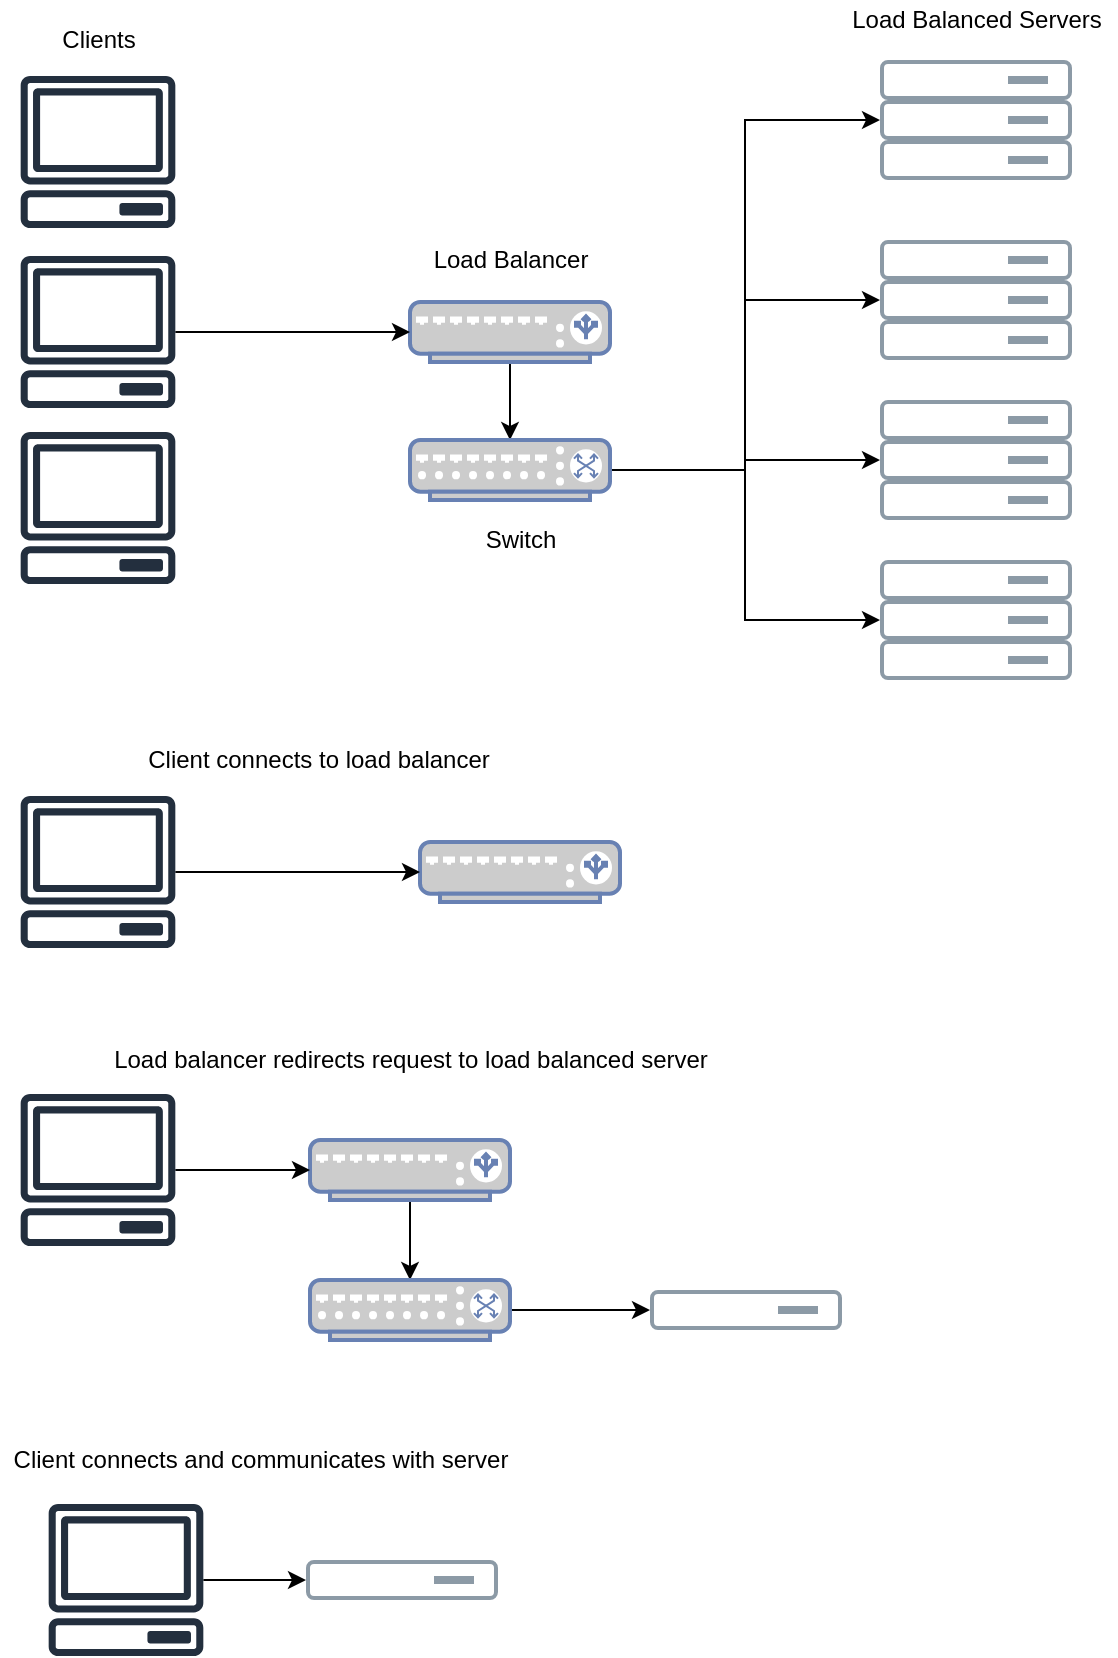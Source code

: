 <mxfile version="12.7.9" type="device"><diagram id="oxlWdZ1Wgf-a2lXENGHR" name="Page-1"><mxGraphModel dx="1038" dy="536" grid="1" gridSize="10" guides="1" tooltips="1" connect="1" arrows="1" fold="1" page="1" pageScale="1" pageWidth="850" pageHeight="1100" math="0" shadow="0"><root><mxCell id="0"/><mxCell id="1" parent="0"/><mxCell id="ephU9o722yOUQ_XJAKYE-12" style="edgeStyle=orthogonalEdgeStyle;rounded=0;orthogonalLoop=1;jettySize=auto;html=1;exitX=0.5;exitY=1;exitDx=0;exitDy=0;exitPerimeter=0;entryX=0.5;entryY=0;entryDx=0;entryDy=0;entryPerimeter=0;" edge="1" parent="1" source="ib0dohJH-NTCxlPN1ByT-19" target="ib0dohJH-NTCxlPN1ByT-20"><mxGeometry relative="1" as="geometry"/></mxCell><mxCell id="ib0dohJH-NTCxlPN1ByT-19" value="" style="fontColor=#0066CC;verticalAlign=top;verticalLabelPosition=bottom;labelPosition=center;align=center;html=1;outlineConnect=0;fillColor=#CCCCCC;strokeColor=#6881B3;gradientColor=none;gradientDirection=north;strokeWidth=2;shape=mxgraph.networks.load_balancer;" parent="1" vertex="1"><mxGeometry x="205" y="161" width="100" height="30" as="geometry"/></mxCell><mxCell id="ib0dohJH-NTCxlPN1ByT-23" style="edgeStyle=orthogonalEdgeStyle;rounded=0;orthogonalLoop=1;jettySize=auto;html=1;exitX=1;exitY=0.5;exitDx=0;exitDy=0;exitPerimeter=0;entryX=0;entryY=0.5;entryDx=0;entryDy=0;" parent="1" source="ib0dohJH-NTCxlPN1ByT-20" target="ib0dohJH-NTCxlPN1ByT-2" edge="1"><mxGeometry relative="1" as="geometry"/></mxCell><mxCell id="ib0dohJH-NTCxlPN1ByT-24" style="edgeStyle=orthogonalEdgeStyle;rounded=0;orthogonalLoop=1;jettySize=auto;html=1;exitX=1;exitY=0.5;exitDx=0;exitDy=0;exitPerimeter=0;entryX=0;entryY=0.5;entryDx=0;entryDy=0;" parent="1" source="ib0dohJH-NTCxlPN1ByT-20" target="ib0dohJH-NTCxlPN1ByT-8" edge="1"><mxGeometry relative="1" as="geometry"/></mxCell><mxCell id="ib0dohJH-NTCxlPN1ByT-25" style="edgeStyle=orthogonalEdgeStyle;rounded=0;orthogonalLoop=1;jettySize=auto;html=1;exitX=1;exitY=0.5;exitDx=0;exitDy=0;exitPerimeter=0;entryX=0;entryY=0.5;entryDx=0;entryDy=0;" parent="1" source="ib0dohJH-NTCxlPN1ByT-20" target="ib0dohJH-NTCxlPN1ByT-14" edge="1"><mxGeometry relative="1" as="geometry"/></mxCell><mxCell id="ib0dohJH-NTCxlPN1ByT-26" style="edgeStyle=orthogonalEdgeStyle;rounded=0;orthogonalLoop=1;jettySize=auto;html=1;exitX=1;exitY=0.5;exitDx=0;exitDy=0;exitPerimeter=0;entryX=0;entryY=0.5;entryDx=0;entryDy=0;" parent="1" source="ib0dohJH-NTCxlPN1ByT-20" target="ib0dohJH-NTCxlPN1ByT-17" edge="1"><mxGeometry relative="1" as="geometry"/></mxCell><mxCell id="ib0dohJH-NTCxlPN1ByT-20" value="" style="fontColor=#0066CC;verticalAlign=top;verticalLabelPosition=bottom;labelPosition=center;align=center;html=1;outlineConnect=0;fillColor=#CCCCCC;strokeColor=#6881B3;gradientColor=none;gradientDirection=north;strokeWidth=2;shape=mxgraph.networks.switch;" parent="1" vertex="1"><mxGeometry x="205" y="230" width="100" height="30" as="geometry"/></mxCell><mxCell id="ephU9o722yOUQ_XJAKYE-5" value="" style="group" vertex="1" connectable="0" parent="1"><mxGeometry x="440" y="40" width="96" height="60" as="geometry"/></mxCell><mxCell id="ib0dohJH-NTCxlPN1ByT-1" value="" style="aspect=fixed;perimeter=ellipsePerimeter;html=1;align=center;fontSize=12;verticalAlign=top;fontColor=#364149;shadow=0;dashed=0;image;image=img/lib/cumulus/server_bare_metal.svg;" parent="ephU9o722yOUQ_XJAKYE-5" vertex="1"><mxGeometry width="96" height="20" as="geometry"/></mxCell><mxCell id="ib0dohJH-NTCxlPN1ByT-2" value="" style="aspect=fixed;perimeter=ellipsePerimeter;html=1;align=center;fontSize=12;verticalAlign=top;fontColor=#364149;shadow=0;dashed=0;image;image=img/lib/cumulus/server_bare_metal.svg;" parent="ephU9o722yOUQ_XJAKYE-5" vertex="1"><mxGeometry y="20" width="96" height="20" as="geometry"/></mxCell><mxCell id="ib0dohJH-NTCxlPN1ByT-3" value="" style="aspect=fixed;perimeter=ellipsePerimeter;html=1;align=center;fontSize=12;verticalAlign=top;fontColor=#364149;shadow=0;dashed=0;image;image=img/lib/cumulus/server_bare_metal.svg;" parent="ephU9o722yOUQ_XJAKYE-5" vertex="1"><mxGeometry y="40" width="96" height="20" as="geometry"/></mxCell><mxCell id="ephU9o722yOUQ_XJAKYE-6" value="" style="group" vertex="1" connectable="0" parent="1"><mxGeometry x="440" y="130" width="96" height="60" as="geometry"/></mxCell><mxCell id="ib0dohJH-NTCxlPN1ByT-7" value="" style="aspect=fixed;perimeter=ellipsePerimeter;html=1;align=center;fontSize=12;verticalAlign=top;fontColor=#364149;shadow=0;dashed=0;image;image=img/lib/cumulus/server_bare_metal.svg;" parent="ephU9o722yOUQ_XJAKYE-6" vertex="1"><mxGeometry width="96" height="20" as="geometry"/></mxCell><mxCell id="ib0dohJH-NTCxlPN1ByT-8" value="" style="aspect=fixed;perimeter=ellipsePerimeter;html=1;align=center;fontSize=12;verticalAlign=top;fontColor=#364149;shadow=0;dashed=0;image;image=img/lib/cumulus/server_bare_metal.svg;" parent="ephU9o722yOUQ_XJAKYE-6" vertex="1"><mxGeometry y="20" width="96" height="20" as="geometry"/></mxCell><mxCell id="ib0dohJH-NTCxlPN1ByT-9" value="" style="aspect=fixed;perimeter=ellipsePerimeter;html=1;align=center;fontSize=12;verticalAlign=top;fontColor=#364149;shadow=0;dashed=0;image;image=img/lib/cumulus/server_bare_metal.svg;" parent="ephU9o722yOUQ_XJAKYE-6" vertex="1"><mxGeometry y="40" width="96" height="20" as="geometry"/></mxCell><mxCell id="ephU9o722yOUQ_XJAKYE-7" value="" style="group" vertex="1" connectable="0" parent="1"><mxGeometry x="440" y="210" width="96" height="60" as="geometry"/></mxCell><mxCell id="ib0dohJH-NTCxlPN1ByT-13" value="" style="aspect=fixed;perimeter=ellipsePerimeter;html=1;align=center;fontSize=12;verticalAlign=top;fontColor=#364149;shadow=0;dashed=0;image;image=img/lib/cumulus/server_bare_metal.svg;" parent="ephU9o722yOUQ_XJAKYE-7" vertex="1"><mxGeometry width="96" height="20" as="geometry"/></mxCell><mxCell id="ib0dohJH-NTCxlPN1ByT-14" value="" style="aspect=fixed;perimeter=ellipsePerimeter;html=1;align=center;fontSize=12;verticalAlign=top;fontColor=#364149;shadow=0;dashed=0;image;image=img/lib/cumulus/server_bare_metal.svg;" parent="ephU9o722yOUQ_XJAKYE-7" vertex="1"><mxGeometry y="20" width="96" height="20" as="geometry"/></mxCell><mxCell id="ib0dohJH-NTCxlPN1ByT-15" value="" style="aspect=fixed;perimeter=ellipsePerimeter;html=1;align=center;fontSize=12;verticalAlign=top;fontColor=#364149;shadow=0;dashed=0;image;image=img/lib/cumulus/server_bare_metal.svg;" parent="ephU9o722yOUQ_XJAKYE-7" vertex="1"><mxGeometry y="40" width="96" height="20" as="geometry"/></mxCell><mxCell id="ephU9o722yOUQ_XJAKYE-8" value="" style="group" vertex="1" connectable="0" parent="1"><mxGeometry x="440" y="290" width="96" height="60" as="geometry"/></mxCell><mxCell id="ib0dohJH-NTCxlPN1ByT-16" value="" style="aspect=fixed;perimeter=ellipsePerimeter;html=1;align=center;fontSize=12;verticalAlign=top;fontColor=#364149;shadow=0;dashed=0;image;image=img/lib/cumulus/server_bare_metal.svg;" parent="ephU9o722yOUQ_XJAKYE-8" vertex="1"><mxGeometry width="96" height="20" as="geometry"/></mxCell><mxCell id="ib0dohJH-NTCxlPN1ByT-17" value="" style="aspect=fixed;perimeter=ellipsePerimeter;html=1;align=center;fontSize=12;verticalAlign=top;fontColor=#364149;shadow=0;dashed=0;image;image=img/lib/cumulus/server_bare_metal.svg;" parent="ephU9o722yOUQ_XJAKYE-8" vertex="1"><mxGeometry y="20" width="96" height="20" as="geometry"/></mxCell><mxCell id="ib0dohJH-NTCxlPN1ByT-18" value="" style="aspect=fixed;perimeter=ellipsePerimeter;html=1;align=center;fontSize=12;verticalAlign=top;fontColor=#364149;shadow=0;dashed=0;image;image=img/lib/cumulus/server_bare_metal.svg;" parent="ephU9o722yOUQ_XJAKYE-8" vertex="1"><mxGeometry y="40" width="96" height="20" as="geometry"/></mxCell><mxCell id="ephU9o722yOUQ_XJAKYE-10" style="edgeStyle=orthogonalEdgeStyle;rounded=0;orthogonalLoop=1;jettySize=auto;html=1;entryX=0;entryY=0.5;entryDx=0;entryDy=0;entryPerimeter=0;" edge="1" parent="1" source="ephU9o722yOUQ_XJAKYE-2" target="ib0dohJH-NTCxlPN1ByT-19"><mxGeometry relative="1" as="geometry"/></mxCell><mxCell id="ephU9o722yOUQ_XJAKYE-11" value="" style="group" vertex="1" connectable="0" parent="1"><mxGeometry x="10" y="48" width="78" height="254" as="geometry"/></mxCell><mxCell id="ephU9o722yOUQ_XJAKYE-1" value="" style="outlineConnect=0;fontColor=#232F3E;gradientColor=none;fillColor=#232F3E;strokeColor=none;dashed=0;verticalLabelPosition=bottom;verticalAlign=top;align=center;html=1;fontSize=12;fontStyle=0;aspect=fixed;pointerEvents=1;shape=mxgraph.aws4.client;" vertex="1" parent="ephU9o722yOUQ_XJAKYE-11"><mxGeometry width="78" height="76" as="geometry"/></mxCell><mxCell id="ephU9o722yOUQ_XJAKYE-2" value="" style="outlineConnect=0;fontColor=#232F3E;gradientColor=none;fillColor=#232F3E;strokeColor=none;dashed=0;verticalLabelPosition=bottom;verticalAlign=top;align=center;html=1;fontSize=12;fontStyle=0;aspect=fixed;pointerEvents=1;shape=mxgraph.aws4.client;" vertex="1" parent="ephU9o722yOUQ_XJAKYE-11"><mxGeometry y="90" width="78" height="76" as="geometry"/></mxCell><mxCell id="ephU9o722yOUQ_XJAKYE-3" value="" style="outlineConnect=0;fontColor=#232F3E;gradientColor=none;fillColor=#232F3E;strokeColor=none;dashed=0;verticalLabelPosition=bottom;verticalAlign=top;align=center;html=1;fontSize=12;fontStyle=0;aspect=fixed;pointerEvents=1;shape=mxgraph.aws4.client;" vertex="1" parent="ephU9o722yOUQ_XJAKYE-11"><mxGeometry y="178" width="78" height="76" as="geometry"/></mxCell><mxCell id="ephU9o722yOUQ_XJAKYE-13" value="Clients" style="text;html=1;resizable=0;autosize=1;align=center;verticalAlign=middle;points=[];fillColor=none;strokeColor=none;rounded=0;" vertex="1" parent="1"><mxGeometry x="24" y="20" width="50" height="20" as="geometry"/></mxCell><mxCell id="ephU9o722yOUQ_XJAKYE-14" value="Load Balancer" style="text;html=1;resizable=0;autosize=1;align=center;verticalAlign=middle;points=[];fillColor=none;strokeColor=none;rounded=0;" vertex="1" parent="1"><mxGeometry x="210" y="130" width="90" height="20" as="geometry"/></mxCell><mxCell id="ephU9o722yOUQ_XJAKYE-15" value="Switch" style="text;html=1;resizable=0;autosize=1;align=center;verticalAlign=middle;points=[];fillColor=none;strokeColor=none;rounded=0;" vertex="1" parent="1"><mxGeometry x="235" y="270" width="50" height="20" as="geometry"/></mxCell><mxCell id="ephU9o722yOUQ_XJAKYE-18" value="Load Balanced Servers" style="text;html=1;resizable=0;autosize=1;align=center;verticalAlign=middle;points=[];fillColor=none;strokeColor=none;rounded=0;" vertex="1" parent="1"><mxGeometry x="418" y="10" width="140" height="20" as="geometry"/></mxCell><mxCell id="ephU9o722yOUQ_XJAKYE-21" value="" style="fontColor=#0066CC;verticalAlign=top;verticalLabelPosition=bottom;labelPosition=center;align=center;html=1;outlineConnect=0;fillColor=#CCCCCC;strokeColor=#6881B3;gradientColor=none;gradientDirection=north;strokeWidth=2;shape=mxgraph.networks.load_balancer;" vertex="1" parent="1"><mxGeometry x="210" y="431" width="100" height="30" as="geometry"/></mxCell><mxCell id="ephU9o722yOUQ_XJAKYE-22" style="edgeStyle=orthogonalEdgeStyle;rounded=0;orthogonalLoop=1;jettySize=auto;html=1;exitX=1;exitY=0.5;exitDx=0;exitDy=0;exitPerimeter=0;entryX=0;entryY=0.5;entryDx=0;entryDy=0;" edge="1" parent="1" target="ephU9o722yOUQ_XJAKYE-29"><mxGeometry relative="1" as="geometry"><mxPoint x="515" y="655" as="sourcePoint"/></mxGeometry></mxCell><mxCell id="ephU9o722yOUQ_XJAKYE-24" style="edgeStyle=orthogonalEdgeStyle;rounded=0;orthogonalLoop=1;jettySize=auto;html=1;exitX=1;exitY=0.5;exitDx=0;exitDy=0;exitPerimeter=0;entryX=0;entryY=0.5;entryDx=0;entryDy=0;" edge="1" parent="1" target="ephU9o722yOUQ_XJAKYE-37"><mxGeometry relative="1" as="geometry"><mxPoint x="515" y="655" as="sourcePoint"/></mxGeometry></mxCell><mxCell id="ephU9o722yOUQ_XJAKYE-25" style="edgeStyle=orthogonalEdgeStyle;rounded=0;orthogonalLoop=1;jettySize=auto;html=1;exitX=1;exitY=0.5;exitDx=0;exitDy=0;exitPerimeter=0;entryX=0;entryY=0.5;entryDx=0;entryDy=0;" edge="1" parent="1" target="ephU9o722yOUQ_XJAKYE-41"><mxGeometry relative="1" as="geometry"><mxPoint x="515" y="655" as="sourcePoint"/></mxGeometry></mxCell><mxCell id="ephU9o722yOUQ_XJAKYE-43" style="edgeStyle=orthogonalEdgeStyle;rounded=0;orthogonalLoop=1;jettySize=auto;html=1;entryX=0;entryY=0.5;entryDx=0;entryDy=0;entryPerimeter=0;" edge="1" parent="1" source="ephU9o722yOUQ_XJAKYE-46" target="ephU9o722yOUQ_XJAKYE-21"><mxGeometry relative="1" as="geometry"/></mxCell><mxCell id="ephU9o722yOUQ_XJAKYE-48" value="Client connects to load balancer" style="text;html=1;resizable=0;autosize=1;align=center;verticalAlign=middle;points=[];fillColor=none;strokeColor=none;rounded=0;" vertex="1" parent="1"><mxGeometry x="64" y="380" width="190" height="20" as="geometry"/></mxCell><mxCell id="ephU9o722yOUQ_XJAKYE-46" value="" style="outlineConnect=0;fontColor=#232F3E;gradientColor=none;fillColor=#232F3E;strokeColor=none;dashed=0;verticalLabelPosition=bottom;verticalAlign=top;align=center;html=1;fontSize=12;fontStyle=0;aspect=fixed;pointerEvents=1;shape=mxgraph.aws4.client;" vertex="1" parent="1"><mxGeometry x="10" y="408" width="78" height="76" as="geometry"/></mxCell><mxCell id="ephU9o722yOUQ_XJAKYE-52" style="edgeStyle=orthogonalEdgeStyle;rounded=0;orthogonalLoop=1;jettySize=auto;html=1;exitX=0.5;exitY=1;exitDx=0;exitDy=0;exitPerimeter=0;entryX=0.5;entryY=0;entryDx=0;entryDy=0;entryPerimeter=0;" edge="1" parent="1" source="ephU9o722yOUQ_XJAKYE-53" target="ephU9o722yOUQ_XJAKYE-58"><mxGeometry relative="1" as="geometry"/></mxCell><mxCell id="ephU9o722yOUQ_XJAKYE-53" value="" style="fontColor=#0066CC;verticalAlign=top;verticalLabelPosition=bottom;labelPosition=center;align=center;html=1;outlineConnect=0;fillColor=#CCCCCC;strokeColor=#6881B3;gradientColor=none;gradientDirection=north;strokeWidth=2;shape=mxgraph.networks.load_balancer;" vertex="1" parent="1"><mxGeometry x="155" y="580" width="100" height="30" as="geometry"/></mxCell><mxCell id="ephU9o722yOUQ_XJAKYE-54" style="edgeStyle=orthogonalEdgeStyle;rounded=0;orthogonalLoop=1;jettySize=auto;html=1;exitX=1;exitY=0.5;exitDx=0;exitDy=0;exitPerimeter=0;entryX=0;entryY=0.5;entryDx=0;entryDy=0;" edge="1" parent="1" source="ephU9o722yOUQ_XJAKYE-58" target="ephU9o722yOUQ_XJAKYE-61"><mxGeometry relative="1" as="geometry"/></mxCell><mxCell id="ephU9o722yOUQ_XJAKYE-58" value="" style="fontColor=#0066CC;verticalAlign=top;verticalLabelPosition=bottom;labelPosition=center;align=center;html=1;outlineConnect=0;fillColor=#CCCCCC;strokeColor=#6881B3;gradientColor=none;gradientDirection=north;strokeWidth=2;shape=mxgraph.networks.switch;" vertex="1" parent="1"><mxGeometry x="155" y="650" width="100" height="30" as="geometry"/></mxCell><mxCell id="ephU9o722yOUQ_XJAKYE-59" value="" style="group" vertex="1" connectable="0" parent="1"><mxGeometry x="325" y="635" width="96" height="60" as="geometry"/></mxCell><mxCell id="ephU9o722yOUQ_XJAKYE-61" value="" style="aspect=fixed;perimeter=ellipsePerimeter;html=1;align=center;fontSize=12;verticalAlign=top;fontColor=#364149;shadow=0;dashed=0;image;image=img/lib/cumulus/server_bare_metal.svg;" vertex="1" parent="ephU9o722yOUQ_XJAKYE-59"><mxGeometry y="20" width="96" height="20" as="geometry"/></mxCell><mxCell id="ephU9o722yOUQ_XJAKYE-75" style="edgeStyle=orthogonalEdgeStyle;rounded=0;orthogonalLoop=1;jettySize=auto;html=1;entryX=0;entryY=0.5;entryDx=0;entryDy=0;entryPerimeter=0;" edge="1" parent="1" source="ephU9o722yOUQ_XJAKYE-78" target="ephU9o722yOUQ_XJAKYE-53"><mxGeometry relative="1" as="geometry"/></mxCell><mxCell id="ephU9o722yOUQ_XJAKYE-80" value="Load balancer redirects request to load balanced server" style="text;html=1;resizable=0;autosize=1;align=center;verticalAlign=middle;points=[];fillColor=none;strokeColor=none;rounded=0;" vertex="1" parent="1"><mxGeometry x="50" y="530" width="310" height="20" as="geometry"/></mxCell><mxCell id="ephU9o722yOUQ_XJAKYE-78" value="" style="outlineConnect=0;fontColor=#232F3E;gradientColor=none;fillColor=#232F3E;strokeColor=none;dashed=0;verticalLabelPosition=bottom;verticalAlign=top;align=center;html=1;fontSize=12;fontStyle=0;aspect=fixed;pointerEvents=1;shape=mxgraph.aws4.client;" vertex="1" parent="1"><mxGeometry x="10" y="557" width="78" height="76" as="geometry"/></mxCell><mxCell id="ephU9o722yOUQ_XJAKYE-103" value="" style="group" vertex="1" connectable="0" parent="1"><mxGeometry x="139" y="750" width="96" height="60" as="geometry"/></mxCell><mxCell id="ephU9o722yOUQ_XJAKYE-106" value="" style="aspect=fixed;perimeter=ellipsePerimeter;html=1;align=center;fontSize=12;verticalAlign=top;fontColor=#364149;shadow=0;dashed=0;image;image=img/lib/cumulus/server_bare_metal.svg;" vertex="1" parent="ephU9o722yOUQ_XJAKYE-103"><mxGeometry x="14" y="40" width="96" height="20" as="geometry"/></mxCell><mxCell id="ephU9o722yOUQ_XJAKYE-112" value="Client connects and communicates with server" style="text;html=1;resizable=0;autosize=1;align=center;verticalAlign=middle;points=[];fillColor=none;strokeColor=none;rounded=0;" vertex="1" parent="1"><mxGeometry y="730" width="260" height="20" as="geometry"/></mxCell><mxCell id="ephU9o722yOUQ_XJAKYE-117" style="edgeStyle=orthogonalEdgeStyle;rounded=0;orthogonalLoop=1;jettySize=auto;html=1;entryX=0;entryY=0.5;entryDx=0;entryDy=0;" edge="1" parent="1" source="ephU9o722yOUQ_XJAKYE-110" target="ephU9o722yOUQ_XJAKYE-106"><mxGeometry relative="1" as="geometry"/></mxCell><mxCell id="ephU9o722yOUQ_XJAKYE-110" value="" style="outlineConnect=0;fontColor=#232F3E;gradientColor=none;fillColor=#232F3E;strokeColor=none;dashed=0;verticalLabelPosition=bottom;verticalAlign=top;align=center;html=1;fontSize=12;fontStyle=0;aspect=fixed;pointerEvents=1;shape=mxgraph.aws4.client;" vertex="1" parent="1"><mxGeometry x="24" y="762" width="78" height="76" as="geometry"/></mxCell></root></mxGraphModel></diagram></mxfile>